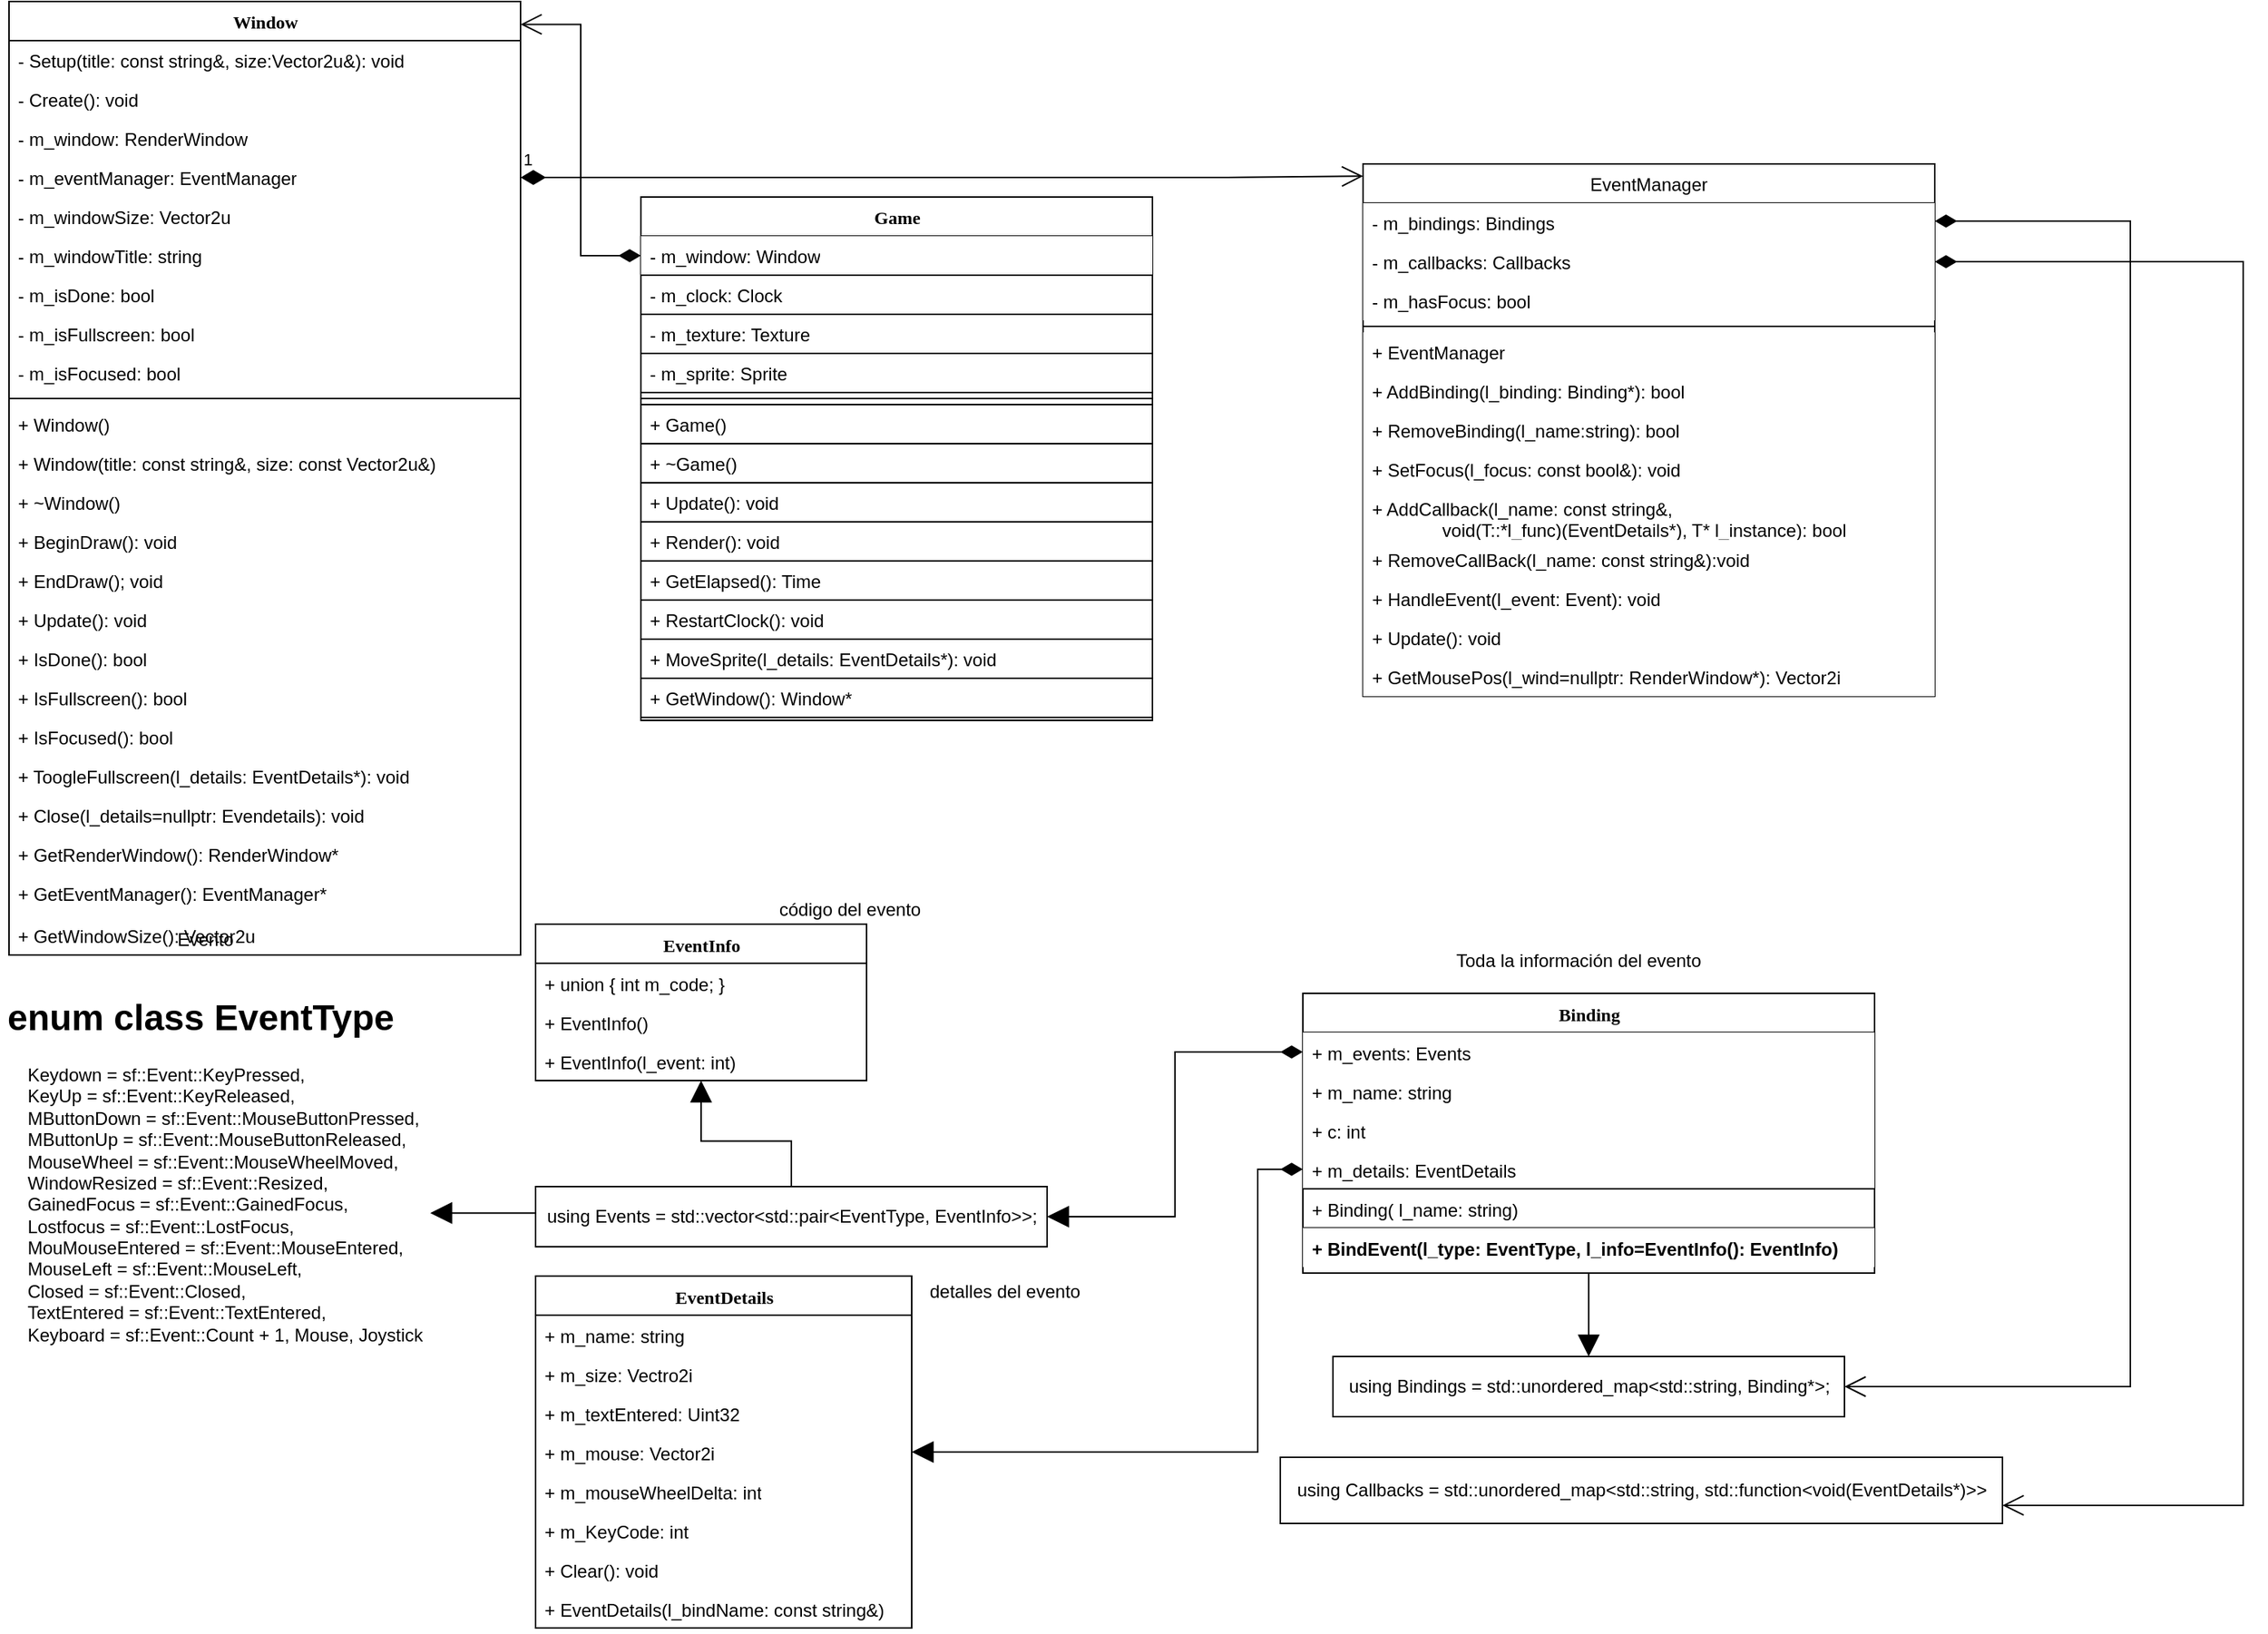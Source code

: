 <mxfile>
    <diagram name="Page-1" id="9f46799a-70d6-7492-0946-bef42562c5a5">
        <mxGraphModel dx="3738" dy="2491" grid="1" gridSize="10" guides="1" tooltips="1" connect="1" arrows="1" fold="1" page="1" pageScale="1" pageWidth="1654" pageHeight="1169" background="#ffffff" math="0" shadow="0">
            <root>
                <mxCell id="0"/>
                <mxCell id="1" parent="0"/>
                <mxCell id="Kg8nsWqMh6JRAxSv1-o_-34" value="Binding" style="swimlane;html=1;fontStyle=1;align=center;verticalAlign=top;childLayout=stackLayout;horizontal=1;startSize=26;horizontalStack=0;resizeParent=1;resizeLast=0;collapsible=1;marginBottom=0;swimlaneFillColor=none;rounded=0;shadow=0;comic=0;labelBackgroundColor=none;strokeColor=#000000;strokeWidth=1;fillColor=none;fontFamily=Verdana;fontSize=12;fontColor=#000000;" parent="1" vertex="1">
                    <mxGeometry x="-760" y="-478.5" width="380" height="186" as="geometry"/>
                </mxCell>
                <mxCell id="Kg8nsWqMh6JRAxSv1-o_-35" value="+ m_events: Events" style="text;html=1;strokeColor=none;fillColor=default;align=left;verticalAlign=top;spacingLeft=4;spacingRight=4;whiteSpace=wrap;overflow=hidden;rotatable=0;points=[[0,0.5],[1,0.5]];portConstraint=eastwest;" parent="Kg8nsWqMh6JRAxSv1-o_-34" vertex="1">
                    <mxGeometry y="26" width="380" height="26" as="geometry"/>
                </mxCell>
                <mxCell id="Kg8nsWqMh6JRAxSv1-o_-36" value="+ m_name: string" style="text;html=1;strokeColor=none;fillColor=default;align=left;verticalAlign=top;spacingLeft=4;spacingRight=4;whiteSpace=wrap;overflow=hidden;rotatable=0;points=[[0,0.5],[1,0.5]];portConstraint=eastwest;" parent="Kg8nsWqMh6JRAxSv1-o_-34" vertex="1">
                    <mxGeometry y="52" width="380" height="26" as="geometry"/>
                </mxCell>
                <mxCell id="Kg8nsWqMh6JRAxSv1-o_-37" value="+ c: int" style="text;html=1;strokeColor=none;fillColor=default;align=left;verticalAlign=top;spacingLeft=4;spacingRight=4;whiteSpace=wrap;overflow=hidden;rotatable=0;points=[[0,0.5],[1,0.5]];portConstraint=eastwest;" parent="Kg8nsWqMh6JRAxSv1-o_-34" vertex="1">
                    <mxGeometry y="78" width="380" height="26" as="geometry"/>
                </mxCell>
                <mxCell id="Kg8nsWqMh6JRAxSv1-o_-38" value="+ m_details: EventDetails" style="text;html=1;strokeColor=none;fillColor=default;align=left;verticalAlign=top;spacingLeft=4;spacingRight=4;whiteSpace=wrap;overflow=hidden;rotatable=0;points=[[0,0.5],[1,0.5]];portConstraint=eastwest;" parent="Kg8nsWqMh6JRAxSv1-o_-34" vertex="1">
                    <mxGeometry y="104" width="380" height="26" as="geometry"/>
                </mxCell>
                <mxCell id="Kg8nsWqMh6JRAxSv1-o_-40" value="+ Binding( l_name: string)" style="text;html=1;strokeColor=default;fillColor=default;align=left;verticalAlign=top;spacingLeft=4;spacingRight=4;whiteSpace=wrap;overflow=hidden;rotatable=0;points=[[0,0.5],[1,0.5]];portConstraint=eastwest;" parent="Kg8nsWqMh6JRAxSv1-o_-34" vertex="1">
                    <mxGeometry y="130" width="380" height="26" as="geometry"/>
                </mxCell>
                <mxCell id="Kg8nsWqMh6JRAxSv1-o_-42" value="&lt;b&gt;+ BindEvent(l_type: EventType, l_info=EventInfo(): EventInfo)&lt;/b&gt;" style="text;html=1;strokeColor=none;fillColor=default;align=left;verticalAlign=top;spacingLeft=4;spacingRight=4;whiteSpace=wrap;overflow=hidden;rotatable=0;points=[[0,0.5],[1,0.5]];portConstraint=eastwest;" parent="Kg8nsWqMh6JRAxSv1-o_-34" vertex="1">
                    <mxGeometry y="156" width="380" height="26" as="geometry"/>
                </mxCell>
                <mxCell id="qQUE3sQuIb0WBY8aDYDg-1" value="Window" style="swimlane;html=1;fontStyle=1;align=center;verticalAlign=top;childLayout=stackLayout;horizontal=1;startSize=26;horizontalStack=0;resizeParent=1;resizeLast=0;collapsible=1;marginBottom=0;swimlaneFillColor=#ffffff;rounded=0;shadow=0;comic=0;labelBackgroundColor=none;strokeColor=#000000;strokeWidth=1;fillColor=none;fontFamily=Verdana;fontSize=12;fontColor=#000000;" parent="1" vertex="1">
                    <mxGeometry x="-1620" y="-1138" width="340" height="634" as="geometry">
                        <mxRectangle x="-330" y="377.5" width="80" height="26" as="alternateBounds"/>
                    </mxGeometry>
                </mxCell>
                <mxCell id="qQUE3sQuIb0WBY8aDYDg-7" value="- Setup(title: const string&amp;amp;, size:Vector2u&amp;amp;): void" style="text;html=1;strokeColor=none;fillColor=none;align=left;verticalAlign=top;spacingLeft=4;spacingRight=4;whiteSpace=wrap;overflow=hidden;rotatable=0;points=[[0,0.5],[1,0.5]];portConstraint=eastwest;" parent="qQUE3sQuIb0WBY8aDYDg-1" vertex="1">
                    <mxGeometry y="26" width="340" height="26" as="geometry"/>
                </mxCell>
                <mxCell id="qQUE3sQuIb0WBY8aDYDg-8" value="- Create(): void" style="text;html=1;strokeColor=none;fillColor=none;align=left;verticalAlign=top;spacingLeft=4;spacingRight=4;whiteSpace=wrap;overflow=hidden;rotatable=0;points=[[0,0.5],[1,0.5]];portConstraint=eastwest;" parent="qQUE3sQuIb0WBY8aDYDg-1" vertex="1">
                    <mxGeometry y="52" width="340" height="26" as="geometry"/>
                </mxCell>
                <mxCell id="qQUE3sQuIb0WBY8aDYDg-2" value="- m_window: RenderWindow" style="text;html=1;strokeColor=none;fillColor=none;align=left;verticalAlign=top;spacingLeft=4;spacingRight=4;whiteSpace=wrap;overflow=hidden;rotatable=0;points=[[0,0.5],[1,0.5]];portConstraint=eastwest;" parent="qQUE3sQuIb0WBY8aDYDg-1" vertex="1">
                    <mxGeometry y="78" width="340" height="26" as="geometry"/>
                </mxCell>
                <mxCell id="IltBuAG3AVsfyyBPSHSI-1" value="- m_eventManager: EventManager" style="text;html=1;strokeColor=none;fillColor=none;align=left;verticalAlign=top;spacingLeft=4;spacingRight=4;whiteSpace=wrap;overflow=hidden;rotatable=0;points=[[0,0.5],[1,0.5]];portConstraint=eastwest;" parent="qQUE3sQuIb0WBY8aDYDg-1" vertex="1">
                    <mxGeometry y="104" width="340" height="26" as="geometry"/>
                </mxCell>
                <mxCell id="qQUE3sQuIb0WBY8aDYDg-3" value="- m_windowSize: Vector2u" style="text;html=1;strokeColor=none;fillColor=none;align=left;verticalAlign=top;spacingLeft=4;spacingRight=4;whiteSpace=wrap;overflow=hidden;rotatable=0;points=[[0,0.5],[1,0.5]];portConstraint=eastwest;" parent="qQUE3sQuIb0WBY8aDYDg-1" vertex="1">
                    <mxGeometry y="130" width="340" height="26" as="geometry"/>
                </mxCell>
                <mxCell id="qQUE3sQuIb0WBY8aDYDg-4" value="- m_windowTitle: string" style="text;html=1;strokeColor=none;fillColor=none;align=left;verticalAlign=top;spacingLeft=4;spacingRight=4;whiteSpace=wrap;overflow=hidden;rotatable=0;points=[[0,0.5],[1,0.5]];portConstraint=eastwest;" parent="qQUE3sQuIb0WBY8aDYDg-1" vertex="1">
                    <mxGeometry y="156" width="340" height="26" as="geometry"/>
                </mxCell>
                <mxCell id="qQUE3sQuIb0WBY8aDYDg-5" value="&lt;div&gt;- m_isDone: bool&lt;/div&gt;" style="text;html=1;strokeColor=none;fillColor=none;align=left;verticalAlign=top;spacingLeft=4;spacingRight=4;whiteSpace=wrap;overflow=hidden;rotatable=0;points=[[0,0.5],[1,0.5]];portConstraint=eastwest;" parent="qQUE3sQuIb0WBY8aDYDg-1" vertex="1">
                    <mxGeometry y="182" width="340" height="26" as="geometry"/>
                </mxCell>
                <mxCell id="qQUE3sQuIb0WBY8aDYDg-6" value="&lt;div&gt;- m_isFullscreen: bool&lt;br&gt;&lt;/div&gt;" style="text;html=1;strokeColor=none;fillColor=none;align=left;verticalAlign=top;spacingLeft=4;spacingRight=4;whiteSpace=wrap;overflow=hidden;rotatable=0;points=[[0,0.5],[1,0.5]];portConstraint=eastwest;" parent="qQUE3sQuIb0WBY8aDYDg-1" vertex="1">
                    <mxGeometry y="208" width="340" height="26" as="geometry"/>
                </mxCell>
                <mxCell id="IltBuAG3AVsfyyBPSHSI-2" value="&lt;div&gt;- m_isFocused: bool&lt;br&gt;&lt;/div&gt;" style="text;html=1;strokeColor=none;fillColor=none;align=left;verticalAlign=top;spacingLeft=4;spacingRight=4;whiteSpace=wrap;overflow=hidden;rotatable=0;points=[[0,0.5],[1,0.5]];portConstraint=eastwest;" parent="qQUE3sQuIb0WBY8aDYDg-1" vertex="1">
                    <mxGeometry y="234" width="340" height="26" as="geometry"/>
                </mxCell>
                <mxCell id="qQUE3sQuIb0WBY8aDYDg-10" value="" style="line;html=1;strokeWidth=1;fillColor=none;align=left;verticalAlign=middle;spacingTop=-1;spacingLeft=3;spacingRight=3;rotatable=0;labelPosition=right;points=[];portConstraint=eastwest;" parent="qQUE3sQuIb0WBY8aDYDg-1" vertex="1">
                    <mxGeometry y="260" width="340" height="8" as="geometry"/>
                </mxCell>
                <mxCell id="qQUE3sQuIb0WBY8aDYDg-11" value="+ Window()" style="text;html=1;strokeColor=none;fillColor=none;align=left;verticalAlign=top;spacingLeft=4;spacingRight=4;whiteSpace=wrap;overflow=hidden;rotatable=0;points=[[0,0.5],[1,0.5]];portConstraint=eastwest;" parent="qQUE3sQuIb0WBY8aDYDg-1" vertex="1">
                    <mxGeometry y="268" width="340" height="26" as="geometry"/>
                </mxCell>
                <mxCell id="qQUE3sQuIb0WBY8aDYDg-12" value="+ Window(title: const string&amp;amp;, size: const Vector2u&amp;amp;)" style="text;html=1;strokeColor=none;fillColor=none;align=left;verticalAlign=top;spacingLeft=4;spacingRight=4;whiteSpace=wrap;overflow=hidden;rotatable=0;points=[[0,0.5],[1,0.5]];portConstraint=eastwest;" parent="qQUE3sQuIb0WBY8aDYDg-1" vertex="1">
                    <mxGeometry y="294" width="340" height="26" as="geometry"/>
                </mxCell>
                <mxCell id="qQUE3sQuIb0WBY8aDYDg-13" value="&lt;div&gt;+ ~Window()&lt;/div&gt;" style="text;html=1;strokeColor=none;fillColor=none;align=left;verticalAlign=top;spacingLeft=4;spacingRight=4;whiteSpace=wrap;overflow=hidden;rotatable=0;points=[[0,0.5],[1,0.5]];portConstraint=eastwest;" parent="qQUE3sQuIb0WBY8aDYDg-1" vertex="1">
                    <mxGeometry y="320" width="340" height="26" as="geometry"/>
                </mxCell>
                <mxCell id="qQUE3sQuIb0WBY8aDYDg-14" value="+ BeginDraw(): void" style="text;html=1;strokeColor=none;fillColor=none;align=left;verticalAlign=top;spacingLeft=4;spacingRight=4;whiteSpace=wrap;overflow=hidden;rotatable=0;points=[[0,0.5],[1,0.5]];portConstraint=eastwest;" parent="qQUE3sQuIb0WBY8aDYDg-1" vertex="1">
                    <mxGeometry y="346" width="340" height="26" as="geometry"/>
                </mxCell>
                <mxCell id="qQUE3sQuIb0WBY8aDYDg-15" value="+ EndDraw(); void" style="text;html=1;strokeColor=none;fillColor=none;align=left;verticalAlign=top;spacingLeft=4;spacingRight=4;whiteSpace=wrap;overflow=hidden;rotatable=0;points=[[0,0.5],[1,0.5]];portConstraint=eastwest;" parent="qQUE3sQuIb0WBY8aDYDg-1" vertex="1">
                    <mxGeometry y="372" width="340" height="26" as="geometry"/>
                </mxCell>
                <mxCell id="qQUE3sQuIb0WBY8aDYDg-16" value="+ Update(): void" style="text;html=1;strokeColor=none;fillColor=none;align=left;verticalAlign=top;spacingLeft=4;spacingRight=4;whiteSpace=wrap;overflow=hidden;rotatable=0;points=[[0,0.5],[1,0.5]];portConstraint=eastwest;" parent="qQUE3sQuIb0WBY8aDYDg-1" vertex="1">
                    <mxGeometry y="398" width="340" height="26" as="geometry"/>
                </mxCell>
                <mxCell id="qQUE3sQuIb0WBY8aDYDg-17" value="+ IsDone(): bool" style="text;html=1;strokeColor=none;fillColor=none;align=left;verticalAlign=top;spacingLeft=4;spacingRight=4;whiteSpace=wrap;overflow=hidden;rotatable=0;points=[[0,0.5],[1,0.5]];portConstraint=eastwest;" parent="qQUE3sQuIb0WBY8aDYDg-1" vertex="1">
                    <mxGeometry y="424" width="340" height="26" as="geometry"/>
                </mxCell>
                <mxCell id="qQUE3sQuIb0WBY8aDYDg-18" value="+ IsFullscreen(): bool" style="text;html=1;strokeColor=none;fillColor=none;align=left;verticalAlign=top;spacingLeft=4;spacingRight=4;whiteSpace=wrap;overflow=hidden;rotatable=0;points=[[0,0.5],[1,0.5]];portConstraint=eastwest;" parent="qQUE3sQuIb0WBY8aDYDg-1" vertex="1">
                    <mxGeometry y="450" width="340" height="26" as="geometry"/>
                </mxCell>
                <mxCell id="IltBuAG3AVsfyyBPSHSI-3" value="+ IsFocused(): bool" style="text;html=1;strokeColor=none;fillColor=none;align=left;verticalAlign=top;spacingLeft=4;spacingRight=4;whiteSpace=wrap;overflow=hidden;rotatable=0;points=[[0,0.5],[1,0.5]];portConstraint=eastwest;" parent="qQUE3sQuIb0WBY8aDYDg-1" vertex="1">
                    <mxGeometry y="476" width="340" height="26" as="geometry"/>
                </mxCell>
                <mxCell id="qQUE3sQuIb0WBY8aDYDg-20" value="+ ToogleFullscreen(l_details: EventDetails*): void" style="text;html=1;strokeColor=none;fillColor=none;align=left;verticalAlign=top;spacingLeft=4;spacingRight=4;whiteSpace=wrap;overflow=hidden;rotatable=0;points=[[0,0.5],[1,0.5]];portConstraint=eastwest;" parent="qQUE3sQuIb0WBY8aDYDg-1" vertex="1">
                    <mxGeometry y="502" width="340" height="26" as="geometry"/>
                </mxCell>
                <mxCell id="qQUE3sQuIb0WBY8aDYDg-21" value="+ Close(l_details=nullptr: Evendetails): void" style="text;html=1;strokeColor=none;fillColor=none;align=left;verticalAlign=top;spacingLeft=4;spacingRight=4;whiteSpace=wrap;overflow=hidden;rotatable=0;points=[[0,0.5],[1,0.5]];portConstraint=eastwest;" parent="qQUE3sQuIb0WBY8aDYDg-1" vertex="1">
                    <mxGeometry y="528" width="340" height="26" as="geometry"/>
                </mxCell>
                <mxCell id="qQUE3sQuIb0WBY8aDYDg-19" value="+ GetRenderWindow(): RenderWindow*" style="text;html=1;strokeColor=none;fillColor=none;align=left;verticalAlign=top;spacingLeft=4;spacingRight=4;whiteSpace=wrap;overflow=hidden;rotatable=0;points=[[0,0.5],[1,0.5]];portConstraint=eastwest;" parent="qQUE3sQuIb0WBY8aDYDg-1" vertex="1">
                    <mxGeometry y="554" width="340" height="26" as="geometry"/>
                </mxCell>
                <mxCell id="IltBuAG3AVsfyyBPSHSI-5" value="+ GetEventManager(): EventManager*" style="text;html=1;strokeColor=none;fillColor=none;align=left;verticalAlign=top;spacingLeft=4;spacingRight=4;whiteSpace=wrap;overflow=hidden;rotatable=0;points=[[0,0.5],[1,0.5]];portConstraint=eastwest;" parent="qQUE3sQuIb0WBY8aDYDg-1" vertex="1">
                    <mxGeometry y="580" width="340" height="28" as="geometry"/>
                </mxCell>
                <mxCell id="IltBuAG3AVsfyyBPSHSI-4" value="+ GetWindowSize(): Vector2u" style="text;html=1;strokeColor=none;fillColor=none;align=left;verticalAlign=top;spacingLeft=4;spacingRight=4;whiteSpace=wrap;overflow=hidden;rotatable=0;points=[[0,0.5],[1,0.5]];portConstraint=eastwest;" parent="qQUE3sQuIb0WBY8aDYDg-1" vertex="1">
                    <mxGeometry y="608" width="340" height="26" as="geometry"/>
                </mxCell>
                <mxCell id="H3AasbNhqfBB8VEN61jA-17" style="edgeStyle=orthogonalEdgeStyle;rounded=0;orthogonalLoop=1;jettySize=auto;html=1;startArrow=open;startFill=0;startSize=12;endArrow=diamondThin;endFill=1;endSize=12;entryX=0;entryY=0.5;entryDx=0;entryDy=0;exitX=1;exitY=0.024;exitDx=0;exitDy=0;exitPerimeter=0;strokeColor=#080808;" parent="1" source="qQUE3sQuIb0WBY8aDYDg-1" target="78961159f06e98e8-32" edge="1">
                    <mxGeometry relative="1" as="geometry">
                        <mxPoint x="-1240" y="-1000.5" as="targetPoint"/>
                        <Array as="points">
                            <mxPoint x="-1240" y="-1123"/>
                            <mxPoint x="-1240" y="-969"/>
                        </Array>
                    </mxGeometry>
                </mxCell>
                <mxCell id="Kg8nsWqMh6JRAxSv1-o_-30" style="edgeStyle=orthogonalEdgeStyle;rounded=0;orthogonalLoop=1;jettySize=auto;html=1;startArrow=block;startFill=1;strokeWidth=1;endSize=12;startSize=12;endArrow=none;endFill=0;entryX=0;entryY=0.5;entryDx=0;entryDy=0;" parent="1" target="Kg8nsWqMh6JRAxSv1-o_-20" edge="1">
                    <mxGeometry relative="1" as="geometry">
                        <mxPoint x="-874" y="-332.5" as="targetPoint"/>
                        <Array as="points">
                            <mxPoint x="-1270" y="-333"/>
                        </Array>
                        <mxPoint x="-1340" y="-332.4" as="sourcePoint"/>
                    </mxGeometry>
                </mxCell>
                <mxCell id="Kg8nsWqMh6JRAxSv1-o_-1" value="&lt;h1&gt;enum class EventType&lt;br&gt;&lt;/h1&gt;&lt;p&gt;&amp;nbsp;&amp;nbsp;&amp;nbsp; Keydown = sf::Event::KeyPressed,&lt;br&gt;&amp;nbsp;&amp;nbsp; &amp;nbsp;KeyUp = sf::Event::KeyReleased,&lt;br&gt;&amp;nbsp;&amp;nbsp; &amp;nbsp;MButtonDown = sf::Event::MouseButtonPressed,&lt;br&gt;&amp;nbsp;&amp;nbsp; &amp;nbsp;MButtonUp = sf::Event::MouseButtonReleased,&lt;br&gt;&amp;nbsp;&amp;nbsp; &amp;nbsp;MouseWheel = sf::Event::MouseWheelMoved,&lt;br&gt;&amp;nbsp;&amp;nbsp; &amp;nbsp;WindowResized = sf::Event::Resized,&lt;br&gt;&amp;nbsp;&amp;nbsp; &amp;nbsp;GainedFocus = sf::Event::GainedFocus,&lt;br&gt;&amp;nbsp;&amp;nbsp; &amp;nbsp;Lostfocus = sf::Event::LostFocus,&lt;br&gt;&amp;nbsp;&amp;nbsp; &amp;nbsp;MouMouseEntered = sf::Event::MouseEntered,&lt;br&gt;&amp;nbsp;&amp;nbsp; &amp;nbsp;MouseLeft = sf::Event::MouseLeft,&lt;br&gt;&amp;nbsp;&amp;nbsp; &amp;nbsp;Closed = sf::Event::Closed,&lt;br&gt;&amp;nbsp;&amp;nbsp; &amp;nbsp;TextEntered = sf::Event::TextEntered,&lt;br&gt;&amp;nbsp;&amp;nbsp; &amp;nbsp;Keyboard = sf::Event::Count + 1, Mouse, Joystick&lt;/p&gt;" style="text;html=1;strokeColor=none;fillColor=none;spacing=5;spacingTop=-20;whiteSpace=wrap;overflow=hidden;rounded=0;" parent="1" vertex="1">
                    <mxGeometry x="-1626" y="-482" width="340" height="245" as="geometry"/>
                </mxCell>
                <mxCell id="Kg8nsWqMh6JRAxSv1-o_-33" style="edgeStyle=orthogonalEdgeStyle;rounded=0;orthogonalLoop=1;jettySize=auto;html=1;entryX=0.5;entryY=0;entryDx=0;entryDy=0;startArrow=block;startFill=1;startSize=12;endArrow=none;endFill=0;endSize=12;strokeWidth=1;" parent="1" source="Kg8nsWqMh6JRAxSv1-o_-2" target="Kg8nsWqMh6JRAxSv1-o_-20" edge="1">
                    <mxGeometry relative="1" as="geometry"/>
                </mxCell>
                <mxCell id="Kg8nsWqMh6JRAxSv1-o_-43" style="edgeStyle=orthogonalEdgeStyle;rounded=0;orthogonalLoop=1;jettySize=auto;html=1;exitX=1;exitY=0.5;exitDx=0;exitDy=0;entryX=0;entryY=0.5;entryDx=0;entryDy=0;startArrow=block;startFill=1;startSize=12;endArrow=diamondThin;endFill=1;endSize=12;strokeWidth=1;" parent="1" source="Kg8nsWqMh6JRAxSv1-o_-20" target="Kg8nsWqMh6JRAxSv1-o_-35" edge="1">
                    <mxGeometry relative="1" as="geometry"/>
                </mxCell>
                <mxCell id="Kg8nsWqMh6JRAxSv1-o_-20" value="using Events = std::vector&amp;lt;std::pair&amp;lt;EventType, EventInfo&amp;gt;&amp;gt;;" style="html=1;" parent="1" vertex="1">
                    <mxGeometry x="-1270" y="-350" width="340" height="40" as="geometry"/>
                </mxCell>
                <mxCell id="Kg8nsWqMh6JRAxSv1-o_-48" style="edgeStyle=orthogonalEdgeStyle;rounded=0;orthogonalLoop=1;jettySize=auto;html=1;entryX=0.5;entryY=0;entryDx=0;entryDy=0;startArrow=none;startFill=0;startSize=12;endArrow=block;endFill=1;endSize=12;strokeWidth=1;" parent="1" source="Kg8nsWqMh6JRAxSv1-o_-34" target="Kg8nsWqMh6JRAxSv1-o_-46" edge="1">
                    <mxGeometry relative="1" as="geometry"/>
                </mxCell>
                <mxCell id="Kg8nsWqMh6JRAxSv1-o_-44" style="edgeStyle=orthogonalEdgeStyle;rounded=0;orthogonalLoop=1;jettySize=auto;html=1;exitX=1;exitY=0.5;exitDx=0;exitDy=0;entryX=0;entryY=0.5;entryDx=0;entryDy=0;startArrow=block;startFill=1;startSize=12;endArrow=diamondThin;endFill=1;endSize=12;strokeWidth=1;" parent="1" source="Kg8nsWqMh6JRAxSv1-o_-25" target="Kg8nsWqMh6JRAxSv1-o_-38" edge="1">
                    <mxGeometry relative="1" as="geometry">
                        <Array as="points">
                            <mxPoint x="-790" y="-173.5"/>
                            <mxPoint x="-790" y="-361.5"/>
                        </Array>
                    </mxGeometry>
                </mxCell>
                <mxCell id="Kg8nsWqMh6JRAxSv1-o_-46" value="using Bindings = std::unordered_map&amp;lt;std::string, Binding*&amp;gt;;&lt;br&gt;" style="html=1;" parent="1" vertex="1">
                    <mxGeometry x="-740" y="-237" width="340" height="40" as="geometry"/>
                </mxCell>
                <mxCell id="Kg8nsWqMh6JRAxSv1-o_-52" value="código del evento" style="text;html=1;resizable=0;points=[];autosize=1;align=left;verticalAlign=top;spacingTop=-4;" parent="1" vertex="1">
                    <mxGeometry x="-1110" y="-544.5" width="110" height="20" as="geometry"/>
                </mxCell>
                <mxCell id="Kg8nsWqMh6JRAxSv1-o_-53" value="Evento" style="text;html=1;resizable=0;points=[];autosize=1;align=left;verticalAlign=top;spacingTop=-4;" parent="1" vertex="1">
                    <mxGeometry x="-1510" y="-524.5" width="50" height="20" as="geometry"/>
                </mxCell>
                <mxCell id="Kg8nsWqMh6JRAxSv1-o_-56" value="detalles del evento" style="text;html=1;resizable=0;points=[];autosize=1;align=left;verticalAlign=top;spacingTop=-4;" parent="1" vertex="1">
                    <mxGeometry x="-1010" y="-290.5" width="110" height="20" as="geometry"/>
                </mxCell>
                <mxCell id="Kg8nsWqMh6JRAxSv1-o_-57" value="&lt;div&gt;Toda la información del evento&lt;/div&gt;" style="text;html=1;resizable=0;points=[];autosize=1;align=left;verticalAlign=top;spacingTop=-4;" parent="1" vertex="1">
                    <mxGeometry x="-660" y="-510" width="180" height="20" as="geometry"/>
                </mxCell>
                <mxCell id="78961159f06e98e8-30" value="Game" style="swimlane;html=1;fontStyle=1;align=center;verticalAlign=top;childLayout=stackLayout;horizontal=1;startSize=26;horizontalStack=0;resizeParent=1;resizeLast=0;collapsible=1;marginBottom=0;swimlaneFillColor=#ffffff;rounded=0;shadow=0;comic=0;labelBackgroundColor=none;strokeColor=#000000;strokeWidth=1;fillColor=none;fontFamily=Verdana;fontSize=12;fontColor=#000000;" parent="1" vertex="1">
                    <mxGeometry x="-1200" y="-1008" width="340" height="348" as="geometry"/>
                </mxCell>
                <mxCell id="78961159f06e98e8-32" value="- m_window: Window" style="text;html=1;strokeColor=none;fillColor=default;align=left;verticalAlign=top;spacingLeft=4;spacingRight=4;whiteSpace=wrap;overflow=hidden;rotatable=0;points=[[0,0.5],[1,0.5]];portConstraint=eastwest;" parent="78961159f06e98e8-30" vertex="1">
                    <mxGeometry y="26" width="340" height="26" as="geometry"/>
                </mxCell>
                <mxCell id="qQUE3sQuIb0WBY8aDYDg-23" value="- m_clock: Clock" style="text;html=1;strokeColor=default;fillColor=default;align=left;verticalAlign=top;spacingLeft=4;spacingRight=4;whiteSpace=wrap;overflow=hidden;rotatable=0;points=[[0,0.5],[1,0.5]];portConstraint=eastwest;" parent="78961159f06e98e8-30" vertex="1">
                    <mxGeometry y="52" width="340" height="26" as="geometry"/>
                </mxCell>
                <mxCell id="H3AasbNhqfBB8VEN61jA-3" value="&lt;div&gt;- m_texture: Texture&lt;/div&gt;" style="text;html=1;strokeColor=default;fillColor=default;align=left;verticalAlign=top;spacingLeft=4;spacingRight=4;whiteSpace=wrap;overflow=hidden;rotatable=0;points=[[0,0.5],[1,0.5]];portConstraint=eastwest;" parent="78961159f06e98e8-30" vertex="1">
                    <mxGeometry y="78" width="340" height="26" as="geometry"/>
                </mxCell>
                <mxCell id="H3AasbNhqfBB8VEN61jA-4" value="- m_sprite: Sprite" style="text;html=1;strokeColor=default;fillColor=default;align=left;verticalAlign=top;spacingLeft=4;spacingRight=4;whiteSpace=wrap;overflow=hidden;rotatable=0;points=[[0,0.5],[1,0.5]];portConstraint=eastwest;" parent="78961159f06e98e8-30" vertex="1">
                    <mxGeometry y="104" width="340" height="26" as="geometry"/>
                </mxCell>
                <mxCell id="78961159f06e98e8-38" value="" style="line;html=1;strokeWidth=1;fillColor=default;align=left;verticalAlign=middle;spacingTop=-1;spacingLeft=3;spacingRight=3;rotatable=0;labelPosition=right;points=[];portConstraint=eastwest;strokeColor=default;" parent="78961159f06e98e8-30" vertex="1">
                    <mxGeometry y="130" width="340" height="8" as="geometry"/>
                </mxCell>
                <mxCell id="78961159f06e98e8-39" value="+ Game()" style="text;html=1;strokeColor=default;fillColor=default;align=left;verticalAlign=top;spacingLeft=4;spacingRight=4;whiteSpace=wrap;overflow=hidden;rotatable=0;points=[[0,0.5],[1,0.5]];portConstraint=eastwest;" parent="78961159f06e98e8-30" vertex="1">
                    <mxGeometry y="138" width="340" height="26" as="geometry"/>
                </mxCell>
                <mxCell id="78961159f06e98e8-31" value="+ ~Game()" style="text;html=1;strokeColor=default;fillColor=default;align=left;verticalAlign=top;spacingLeft=4;spacingRight=4;whiteSpace=wrap;overflow=hidden;rotatable=0;points=[[0,0.5],[1,0.5]];portConstraint=eastwest;" parent="78961159f06e98e8-30" vertex="1">
                    <mxGeometry y="164" width="340" height="26" as="geometry"/>
                </mxCell>
                <mxCell id="78961159f06e98e8-42" value="+ Update(): void" style="text;html=1;strokeColor=default;fillColor=default;align=left;verticalAlign=top;spacingLeft=4;spacingRight=4;whiteSpace=wrap;overflow=hidden;rotatable=0;points=[[0,0.5],[1,0.5]];portConstraint=eastwest;" parent="78961159f06e98e8-30" vertex="1">
                    <mxGeometry y="190" width="340" height="26" as="geometry"/>
                </mxCell>
                <mxCell id="2kmMcImcbQPs7kR381t3-4" value="+ Render(): void" style="text;html=1;strokeColor=default;fillColor=default;align=left;verticalAlign=top;spacingLeft=4;spacingRight=4;whiteSpace=wrap;overflow=hidden;rotatable=0;points=[[0,0.5],[1,0.5]];portConstraint=eastwest;" parent="78961159f06e98e8-30" vertex="1">
                    <mxGeometry y="216" width="340" height="26" as="geometry"/>
                </mxCell>
                <mxCell id="78961159f06e98e8-40" value="+ GetElapsed(): Time" style="text;html=1;strokeColor=default;fillColor=default;align=left;verticalAlign=top;spacingLeft=4;spacingRight=4;whiteSpace=wrap;overflow=hidden;rotatable=0;points=[[0,0.5],[1,0.5]];portConstraint=eastwest;" parent="78961159f06e98e8-30" vertex="1">
                    <mxGeometry y="242" width="340" height="26" as="geometry"/>
                </mxCell>
                <mxCell id="qQUE3sQuIb0WBY8aDYDg-26" value="+ RestartClock(): void" style="text;html=1;strokeColor=default;fillColor=default;align=left;verticalAlign=top;spacingLeft=4;spacingRight=4;whiteSpace=wrap;overflow=hidden;rotatable=0;points=[[0,0.5],[1,0.5]];portConstraint=eastwest;" parent="78961159f06e98e8-30" vertex="1">
                    <mxGeometry y="268" width="340" height="26" as="geometry"/>
                </mxCell>
                <mxCell id="2kmMcImcbQPs7kR381t3-5" value="&lt;div&gt;+ MoveSprite(l_details: EventDetails*): void&lt;/div&gt;&lt;div&gt;&lt;br&gt;&lt;/div&gt;" style="text;html=1;strokeColor=default;fillColor=default;align=left;verticalAlign=top;spacingLeft=4;spacingRight=4;whiteSpace=wrap;overflow=hidden;rotatable=0;points=[[0,0.5],[1,0.5]];portConstraint=eastwest;" parent="78961159f06e98e8-30" vertex="1">
                    <mxGeometry y="294" width="340" height="26" as="geometry"/>
                </mxCell>
                <mxCell id="IltBuAG3AVsfyyBPSHSI-8" value="&lt;div&gt;+ GetWindow(): Window*&lt;/div&gt;&lt;div&gt;&lt;br&gt;&lt;/div&gt;" style="text;html=1;strokeColor=default;fillColor=default;align=left;verticalAlign=top;spacingLeft=4;spacingRight=4;whiteSpace=wrap;overflow=hidden;rotatable=0;points=[[0,0.5],[1,0.5]];portConstraint=eastwest;" parent="78961159f06e98e8-30" vertex="1">
                    <mxGeometry y="320" width="340" height="26" as="geometry"/>
                </mxCell>
                <mxCell id="Kg8nsWqMh6JRAxSv1-o_-58" value="using Callbacks = std::unordered_map&amp;lt;std::string, std::function&amp;lt;void(EventDetails*)&amp;gt;&amp;gt;" style="html=1;" parent="1" vertex="1">
                    <mxGeometry x="-775" y="-170" width="480" height="44" as="geometry"/>
                </mxCell>
                <mxCell id="Kg8nsWqMh6JRAxSv1-o_-21" value="EventDetails" style="swimlane;html=1;fontStyle=1;align=center;verticalAlign=top;childLayout=stackLayout;horizontal=1;startSize=26;horizontalStack=0;resizeParent=1;resizeLast=0;collapsible=1;marginBottom=0;swimlaneFillColor=#ffffff;rounded=0;shadow=0;comic=0;labelBackgroundColor=none;strokeColor=#000000;strokeWidth=1;fillColor=none;fontFamily=Verdana;fontSize=12;fontColor=#000000;" parent="1" vertex="1">
                    <mxGeometry x="-1270" y="-290.5" width="250" height="234" as="geometry"/>
                </mxCell>
                <mxCell id="Kg8nsWqMh6JRAxSv1-o_-22" value="+ m_name: string" style="text;html=1;strokeColor=none;fillColor=none;align=left;verticalAlign=top;spacingLeft=4;spacingRight=4;whiteSpace=wrap;overflow=hidden;rotatable=0;points=[[0,0.5],[1,0.5]];portConstraint=eastwest;" parent="Kg8nsWqMh6JRAxSv1-o_-21" vertex="1">
                    <mxGeometry y="26" width="250" height="26" as="geometry"/>
                </mxCell>
                <mxCell id="Kg8nsWqMh6JRAxSv1-o_-23" value="+ m_size: Vectro2i" style="text;html=1;strokeColor=none;fillColor=none;align=left;verticalAlign=top;spacingLeft=4;spacingRight=4;whiteSpace=wrap;overflow=hidden;rotatable=0;points=[[0,0.5],[1,0.5]];portConstraint=eastwest;" parent="Kg8nsWqMh6JRAxSv1-o_-21" vertex="1">
                    <mxGeometry y="52" width="250" height="26" as="geometry"/>
                </mxCell>
                <mxCell id="Kg8nsWqMh6JRAxSv1-o_-24" value="+ m_textEntered: Uint32" style="text;html=1;strokeColor=none;fillColor=none;align=left;verticalAlign=top;spacingLeft=4;spacingRight=4;whiteSpace=wrap;overflow=hidden;rotatable=0;points=[[0,0.5],[1,0.5]];portConstraint=eastwest;" parent="Kg8nsWqMh6JRAxSv1-o_-21" vertex="1">
                    <mxGeometry y="78" width="250" height="26" as="geometry"/>
                </mxCell>
                <mxCell id="Kg8nsWqMh6JRAxSv1-o_-25" value="+ m_mouse: Vector2i" style="text;html=1;strokeColor=none;fillColor=none;align=left;verticalAlign=top;spacingLeft=4;spacingRight=4;whiteSpace=wrap;overflow=hidden;rotatable=0;points=[[0,0.5],[1,0.5]];portConstraint=eastwest;" parent="Kg8nsWqMh6JRAxSv1-o_-21" vertex="1">
                    <mxGeometry y="104" width="250" height="26" as="geometry"/>
                </mxCell>
                <mxCell id="Kg8nsWqMh6JRAxSv1-o_-26" value="+ m_mouseWheelDelta: int" style="text;html=1;strokeColor=none;fillColor=none;align=left;verticalAlign=top;spacingLeft=4;spacingRight=4;whiteSpace=wrap;overflow=hidden;rotatable=0;points=[[0,0.5],[1,0.5]];portConstraint=eastwest;" parent="Kg8nsWqMh6JRAxSv1-o_-21" vertex="1">
                    <mxGeometry y="130" width="250" height="26" as="geometry"/>
                </mxCell>
                <mxCell id="Kg8nsWqMh6JRAxSv1-o_-27" value="+ m_KeyCode: int" style="text;html=1;strokeColor=none;fillColor=none;align=left;verticalAlign=top;spacingLeft=4;spacingRight=4;whiteSpace=wrap;overflow=hidden;rotatable=0;points=[[0,0.5],[1,0.5]];portConstraint=eastwest;" parent="Kg8nsWqMh6JRAxSv1-o_-21" vertex="1">
                    <mxGeometry y="156" width="250" height="26" as="geometry"/>
                </mxCell>
                <mxCell id="Kg8nsWqMh6JRAxSv1-o_-28" value="+ Clear(): void" style="text;html=1;strokeColor=none;fillColor=none;align=left;verticalAlign=top;spacingLeft=4;spacingRight=4;whiteSpace=wrap;overflow=hidden;rotatable=0;points=[[0,0.5],[1,0.5]];portConstraint=eastwest;" parent="Kg8nsWqMh6JRAxSv1-o_-21" vertex="1">
                    <mxGeometry y="182" width="250" height="26" as="geometry"/>
                </mxCell>
                <mxCell id="Kg8nsWqMh6JRAxSv1-o_-29" value="+ EventDetails(l_bindName: const string&amp;amp;)" style="text;html=1;strokeColor=none;fillColor=none;align=left;verticalAlign=top;spacingLeft=4;spacingRight=4;whiteSpace=wrap;overflow=hidden;rotatable=0;points=[[0,0.5],[1,0.5]];portConstraint=eastwest;" parent="Kg8nsWqMh6JRAxSv1-o_-21" vertex="1">
                    <mxGeometry y="208" width="250" height="26" as="geometry"/>
                </mxCell>
                <mxCell id="Kg8nsWqMh6JRAxSv1-o_-2" value="EventInfo" style="swimlane;html=1;fontStyle=1;align=center;verticalAlign=top;childLayout=stackLayout;horizontal=1;startSize=26;horizontalStack=0;resizeParent=1;resizeLast=0;collapsible=1;marginBottom=0;swimlaneFillColor=#ffffff;rounded=0;shadow=0;comic=0;labelBackgroundColor=none;strokeColor=#000000;strokeWidth=1;fillColor=none;fontFamily=Verdana;fontSize=12;fontColor=#000000;" parent="1" vertex="1">
                    <mxGeometry x="-1270" y="-524.5" width="220" height="104" as="geometry"/>
                </mxCell>
                <mxCell id="Kg8nsWqMh6JRAxSv1-o_-11" value="+ union { int m_code; }" style="text;html=1;strokeColor=none;fillColor=none;align=left;verticalAlign=top;spacingLeft=4;spacingRight=4;whiteSpace=wrap;overflow=hidden;rotatable=0;points=[[0,0.5],[1,0.5]];portConstraint=eastwest;" parent="Kg8nsWqMh6JRAxSv1-o_-2" vertex="1">
                    <mxGeometry y="26" width="220" height="26" as="geometry"/>
                </mxCell>
                <mxCell id="Kg8nsWqMh6JRAxSv1-o_-12" value="+ EventInfo()" style="text;html=1;strokeColor=none;fillColor=none;align=left;verticalAlign=top;spacingLeft=4;spacingRight=4;whiteSpace=wrap;overflow=hidden;rotatable=0;points=[[0,0.5],[1,0.5]];portConstraint=eastwest;" parent="Kg8nsWqMh6JRAxSv1-o_-2" vertex="1">
                    <mxGeometry y="52" width="220" height="26" as="geometry"/>
                </mxCell>
                <mxCell id="Kg8nsWqMh6JRAxSv1-o_-13" value="+ EventInfo(l_event: int)" style="text;html=1;strokeColor=none;fillColor=none;align=left;verticalAlign=top;spacingLeft=4;spacingRight=4;whiteSpace=wrap;overflow=hidden;rotatable=0;points=[[0,0.5],[1,0.5]];portConstraint=eastwest;" parent="Kg8nsWqMh6JRAxSv1-o_-2" vertex="1">
                    <mxGeometry y="78" width="220" height="26" as="geometry"/>
                </mxCell>
                <mxCell id="WQIg2KFqCc-S8zgRCsiK-51" style="edgeStyle=orthogonalEdgeStyle;rounded=0;orthogonalLoop=1;jettySize=auto;html=1;startArrow=open;startFill=0;startSize=12;endArrow=diamondThin;endFill=1;endSize=12;strokeWidth=1;exitX=1;exitY=0.5;exitDx=0;exitDy=0;entryX=1;entryY=0.5;entryDx=0;entryDy=0;" parent="1" target="WQIg2KFqCc-S8zgRCsiK-14" edge="1">
                    <mxGeometry relative="1" as="geometry">
                        <mxPoint x="-295" y="-138.03" as="sourcePoint"/>
                        <mxPoint x="-265" y="-891.03" as="targetPoint"/>
                        <Array as="points">
                            <mxPoint x="-135" y="-138"/>
                            <mxPoint x="-135" y="-965"/>
                        </Array>
                    </mxGeometry>
                </mxCell>
                <mxCell id="IltBuAG3AVsfyyBPSHSI-6" value="1" style="endArrow=open;html=1;endSize=12;startArrow=diamondThin;startSize=14;startFill=1;edgeStyle=orthogonalEdgeStyle;align=left;verticalAlign=bottom;exitX=1;exitY=0.5;exitDx=0;exitDy=0;entryX=0;entryY=0.023;entryDx=0;entryDy=0;entryPerimeter=0;" parent="1" source="IltBuAG3AVsfyyBPSHSI-1" target="WQIg2KFqCc-S8zgRCsiK-12" edge="1">
                    <mxGeometry x="-1" y="3" relative="1" as="geometry">
                        <mxPoint x="-950" y="-1060" as="sourcePoint"/>
                        <mxPoint x="-760" y="-990" as="targetPoint"/>
                        <Array as="points">
                            <mxPoint x="-810" y="-1021"/>
                            <mxPoint x="-720" y="-1022"/>
                        </Array>
                    </mxGeometry>
                </mxCell>
                <mxCell id="WQIg2KFqCc-S8zgRCsiK-12" value="EventManager" style="swimlane;fontStyle=0;childLayout=stackLayout;horizontal=1;startSize=26;fillColor=default;horizontalStack=0;resizeParent=1;resizeParentMax=0;resizeLast=0;collapsible=1;marginBottom=0;strokeColor=default;gradientColor=none;" parent="1" vertex="1">
                    <mxGeometry x="-720" y="-1030" width="380" height="354" as="geometry"/>
                </mxCell>
                <mxCell id="WQIg2KFqCc-S8zgRCsiK-50" style="edgeStyle=orthogonalEdgeStyle;rounded=0;orthogonalLoop=1;jettySize=auto;html=1;startArrow=open;startFill=0;startSize=12;endArrow=diamondThin;endFill=1;endSize=12;strokeWidth=1;exitX=1;exitY=0.5;exitDx=0;exitDy=0;" parent="WQIg2KFqCc-S8zgRCsiK-12" source="Kg8nsWqMh6JRAxSv1-o_-46" edge="1">
                    <mxGeometry relative="1" as="geometry">
                        <mxPoint x="530" y="608" as="sourcePoint"/>
                        <mxPoint x="380" y="38" as="targetPoint"/>
                        <Array as="points">
                            <mxPoint x="510" y="813"/>
                            <mxPoint x="510" y="38"/>
                        </Array>
                    </mxGeometry>
                </mxCell>
                <mxCell id="WQIg2KFqCc-S8zgRCsiK-13" value="- m_bindings: Bindings" style="text;strokeColor=none;fillColor=default;align=left;verticalAlign=top;spacingLeft=4;spacingRight=4;overflow=hidden;rotatable=0;points=[[0,0.5],[1,0.5]];portConstraint=eastwest;" parent="WQIg2KFqCc-S8zgRCsiK-12" vertex="1">
                    <mxGeometry y="26" width="380" height="26" as="geometry"/>
                </mxCell>
                <mxCell id="WQIg2KFqCc-S8zgRCsiK-14" value="- m_callbacks: Callbacks" style="text;strokeColor=none;fillColor=default;align=left;verticalAlign=top;spacingLeft=4;spacingRight=4;overflow=hidden;rotatable=0;points=[[0,0.5],[1,0.5]];portConstraint=eastwest;" parent="WQIg2KFqCc-S8zgRCsiK-12" vertex="1">
                    <mxGeometry y="52" width="380" height="26" as="geometry"/>
                </mxCell>
                <mxCell id="WQIg2KFqCc-S8zgRCsiK-15" value="- m_hasFocus: bool" style="text;strokeColor=none;fillColor=default;align=left;verticalAlign=top;spacingLeft=4;spacingRight=4;overflow=hidden;rotatable=0;points=[[0,0.5],[1,0.5]];portConstraint=eastwest;" parent="WQIg2KFqCc-S8zgRCsiK-12" vertex="1">
                    <mxGeometry y="78" width="380" height="26" as="geometry"/>
                </mxCell>
                <mxCell id="WQIg2KFqCc-S8zgRCsiK-35" value="" style="line;strokeWidth=1;fillColor=none;align=left;verticalAlign=middle;spacingTop=-1;spacingLeft=3;spacingRight=3;rotatable=0;labelPosition=right;points=[];portConstraint=eastwest;gradientColor=none;strokeColor=#0d0d0d;" parent="WQIg2KFqCc-S8zgRCsiK-12" vertex="1">
                    <mxGeometry y="104" width="380" height="8" as="geometry"/>
                </mxCell>
                <mxCell id="WQIg2KFqCc-S8zgRCsiK-29" value="+ EventManager" style="text;strokeColor=none;fillColor=default;align=left;verticalAlign=top;spacingLeft=4;spacingRight=4;overflow=hidden;rotatable=0;points=[[0,0.5],[1,0.5]];portConstraint=eastwest;" parent="WQIg2KFqCc-S8zgRCsiK-12" vertex="1">
                    <mxGeometry y="112" width="380" height="26" as="geometry"/>
                </mxCell>
                <mxCell id="WQIg2KFqCc-S8zgRCsiK-30" value="+ AddBinding(l_binding: Binding*): bool" style="text;strokeColor=none;fillColor=default;align=left;verticalAlign=top;spacingLeft=4;spacingRight=4;overflow=hidden;rotatable=0;points=[[0,0.5],[1,0.5]];portConstraint=eastwest;" parent="WQIg2KFqCc-S8zgRCsiK-12" vertex="1">
                    <mxGeometry y="138" width="380" height="26" as="geometry"/>
                </mxCell>
                <mxCell id="WQIg2KFqCc-S8zgRCsiK-31" value="+ RemoveBinding(l_name:string): bool" style="text;strokeColor=none;fillColor=default;align=left;verticalAlign=top;spacingLeft=4;spacingRight=4;overflow=hidden;rotatable=0;points=[[0,0.5],[1,0.5]];portConstraint=eastwest;" parent="WQIg2KFqCc-S8zgRCsiK-12" vertex="1">
                    <mxGeometry y="164" width="380" height="26" as="geometry"/>
                </mxCell>
                <mxCell id="WQIg2KFqCc-S8zgRCsiK-36" value="+ SetFocus(l_focus: const bool&amp;): void" style="text;strokeColor=none;fillColor=default;align=left;verticalAlign=top;spacingLeft=4;spacingRight=4;overflow=hidden;rotatable=0;points=[[0,0.5],[1,0.5]];portConstraint=eastwest;" parent="WQIg2KFqCc-S8zgRCsiK-12" vertex="1">
                    <mxGeometry y="190" width="380" height="26" as="geometry"/>
                </mxCell>
                <mxCell id="WQIg2KFqCc-S8zgRCsiK-37" value="+ AddCallback(l_name: const string&amp;, &#10;              void(T::*l_func)(EventDetails*), T* l_instance): bool&#10;" style="text;strokeColor=none;fillColor=default;align=left;verticalAlign=top;spacingLeft=4;spacingRight=4;overflow=hidden;rotatable=0;points=[[0,0.5],[1,0.5]];portConstraint=eastwest;" parent="WQIg2KFqCc-S8zgRCsiK-12" vertex="1">
                    <mxGeometry y="216" width="380" height="34" as="geometry"/>
                </mxCell>
                <mxCell id="WQIg2KFqCc-S8zgRCsiK-40" value="+ RemoveCallBack(l_name: const string&amp;):void" style="text;strokeColor=none;fillColor=default;align=left;verticalAlign=top;spacingLeft=4;spacingRight=4;overflow=hidden;rotatable=0;points=[[0,0.5],[1,0.5]];portConstraint=eastwest;" parent="WQIg2KFqCc-S8zgRCsiK-12" vertex="1">
                    <mxGeometry y="250" width="380" height="26" as="geometry"/>
                </mxCell>
                <mxCell id="WQIg2KFqCc-S8zgRCsiK-41" value="+ HandleEvent(l_event: Event): void" style="text;strokeColor=none;fillColor=default;align=left;verticalAlign=top;spacingLeft=4;spacingRight=4;overflow=hidden;rotatable=0;points=[[0,0.5],[1,0.5]];portConstraint=eastwest;" parent="WQIg2KFqCc-S8zgRCsiK-12" vertex="1">
                    <mxGeometry y="276" width="380" height="26" as="geometry"/>
                </mxCell>
                <mxCell id="WQIg2KFqCc-S8zgRCsiK-42" value="+ Update(): void" style="text;strokeColor=none;fillColor=default;align=left;verticalAlign=top;spacingLeft=4;spacingRight=4;overflow=hidden;rotatable=0;points=[[0,0.5],[1,0.5]];portConstraint=eastwest;" parent="WQIg2KFqCc-S8zgRCsiK-12" vertex="1">
                    <mxGeometry y="302" width="380" height="26" as="geometry"/>
                </mxCell>
                <mxCell id="WQIg2KFqCc-S8zgRCsiK-43" value="+ GetMousePos(l_wind=nullptr: RenderWindow*): Vector2i" style="text;strokeColor=none;fillColor=default;align=left;verticalAlign=top;spacingLeft=4;spacingRight=4;overflow=hidden;rotatable=0;points=[[0,0.5],[1,0.5]];portConstraint=eastwest;" parent="WQIg2KFqCc-S8zgRCsiK-12" vertex="1">
                    <mxGeometry y="328" width="380" height="26" as="geometry"/>
                </mxCell>
            </root>
        </mxGraphModel>
    </diagram>
</mxfile>